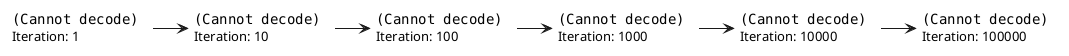 @startuml

<style>
note {
    backgroundcolor white
    linecolor transparent
}
</style>

note as im0
    <img:/home/darcy/Documents/parallelism/heastSeq/img_0001.png>
    Iteration: 1
end note

note as im1
    <img:/home/darcy/Documents/parallelism/heastSeq/img_0010.png>
    Iteration: 10
end note

note as im2
    <img:/home/darcy/Documents/parallelism/heastSeq/img_0100.png>
    Iteration: 100
end note

note as im3
    <img:/home/darcy/Documents/parallelism/heastSeq/img_1000.png>
    Iteration: 1000
end note

note as im4
    <img:/home/darcy/Documents/parallelism/heastSeq/img_10000.png>
    Iteration: 10000
end note

note as im5
    <img:/home/darcy/Documents/parallelism/heastSeq/img_100000.png>
    Iteration: 100000
end note

im0 -> im1
im1 -> im2
im2 -> im3
im3 -> im4
im4 -> im5

@enduml